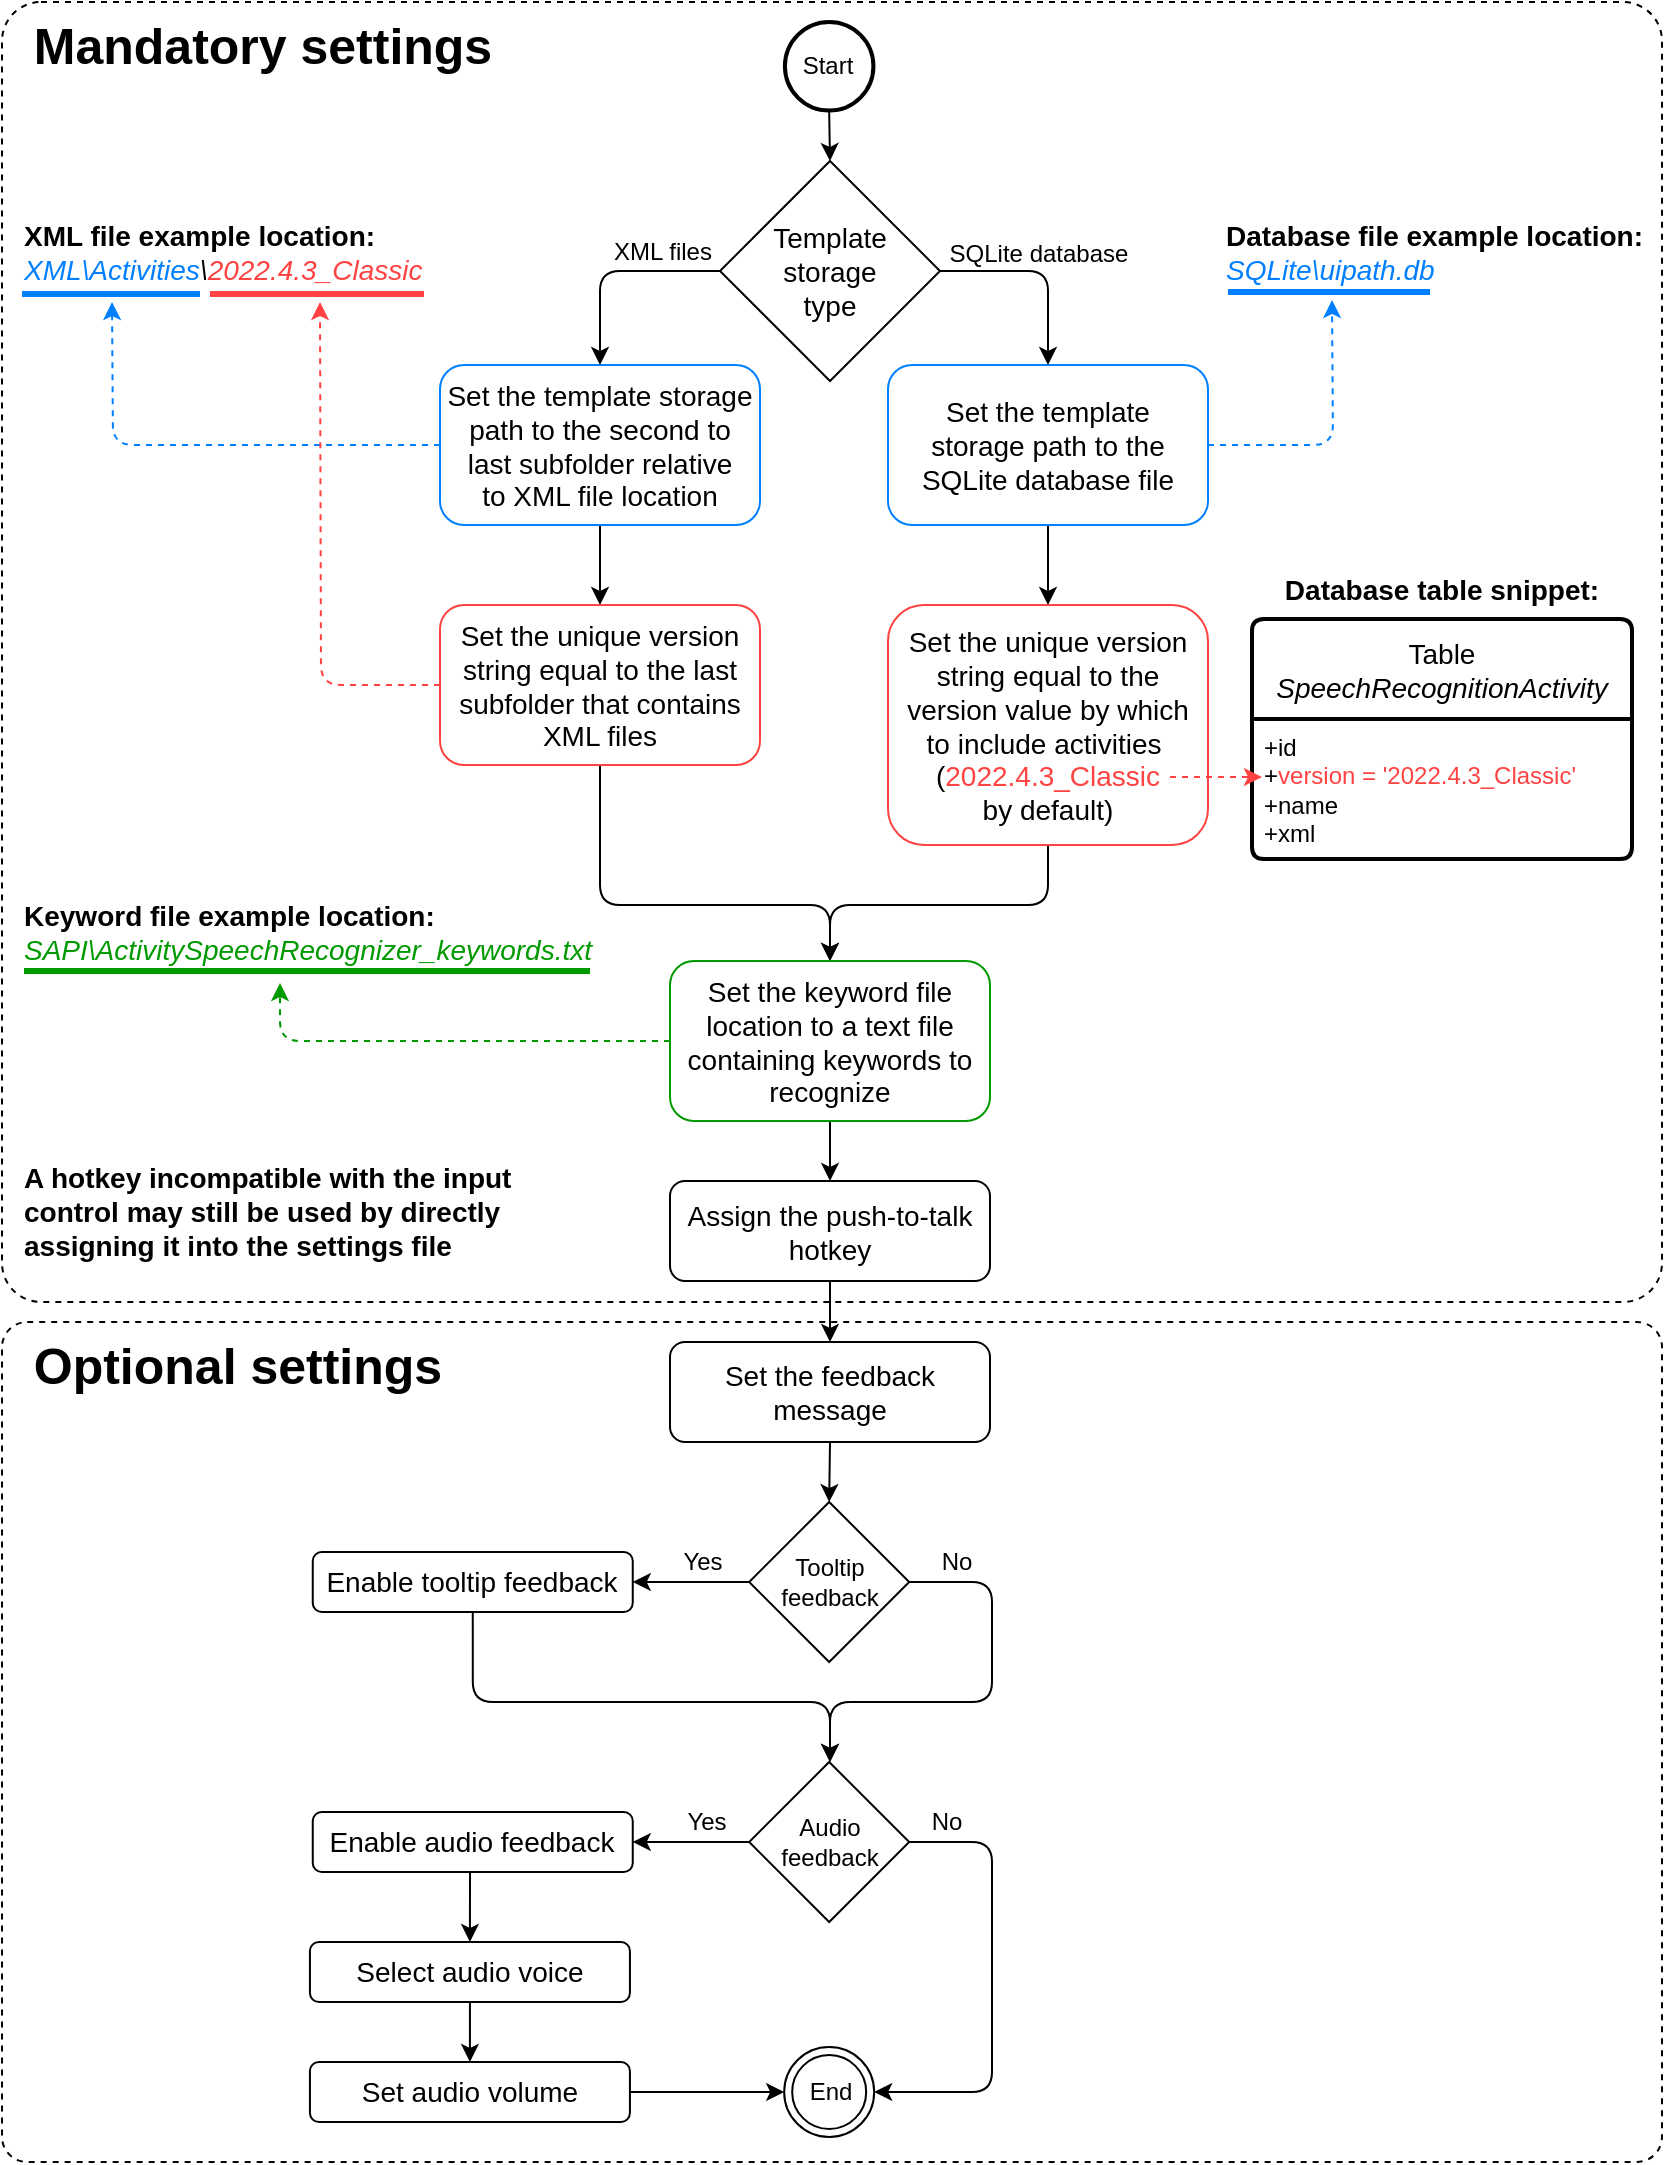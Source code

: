 <mxfile version="22.0.5" type="device">
  <diagram name="Page-1" id="nnDhoHrILFCJt2SpapRj">
    <mxGraphModel dx="1337" dy="775" grid="1" gridSize="10" guides="1" tooltips="1" connect="1" arrows="1" fold="1" page="1" pageScale="1" pageWidth="850" pageHeight="1100" math="0" shadow="0">
      <root>
        <mxCell id="0" />
        <mxCell id="1" parent="0" />
        <mxCell id="mooZ5fXwIFNH-imRUBVn-38" value="&lt;font style=&quot;font-size: 25px;&quot;&gt;&amp;nbsp; Optional settings&lt;/font&gt;" style="rounded=1;whiteSpace=wrap;html=1;fillColor=none;dashed=1;perimeterSpacing=0;glass=0;arcSize=3;strokeColor=#000000;align=left;imageVerticalAlign=middle;noLabel=0;verticalAlign=top;fontStyle=1" vertex="1" parent="1">
          <mxGeometry x="11" y="670" width="830" height="420" as="geometry" />
        </mxCell>
        <mxCell id="mooZ5fXwIFNH-imRUBVn-37" value="&lt;font style=&quot;font-size: 25px;&quot;&gt;&amp;nbsp; Mandatory settings&lt;/font&gt;" style="rounded=1;whiteSpace=wrap;html=1;fillColor=none;dashed=1;perimeterSpacing=0;glass=0;arcSize=3;strokeColor=#000000;align=left;imageVerticalAlign=middle;noLabel=0;verticalAlign=top;fontStyle=1" vertex="1" parent="1">
          <mxGeometry x="11" y="10" width="830" height="650" as="geometry" />
        </mxCell>
        <mxCell id="mooZ5fXwIFNH-imRUBVn-7" style="edgeStyle=orthogonalEdgeStyle;rounded=0;orthogonalLoop=1;jettySize=auto;html=1;exitX=0.5;exitY=1;exitDx=0;exitDy=0;entryX=0.5;entryY=0;entryDx=0;entryDy=0;" edge="1" parent="1" source="mooZ5fXwIFNH-imRUBVn-1" target="mooZ5fXwIFNH-imRUBVn-6">
          <mxGeometry relative="1" as="geometry" />
        </mxCell>
        <mxCell id="mooZ5fXwIFNH-imRUBVn-1" value="&lt;font style=&quot;font-size: 14px;&quot;&gt;Set the template storage path to the second to &lt;br&gt;last subfolder relative &lt;br&gt;to XML file location&lt;br&gt;&lt;/font&gt;" style="rounded=1;whiteSpace=wrap;html=1;strokeColor=#007FFF;" vertex="1" parent="1">
          <mxGeometry x="230" y="191.5" width="160" height="80" as="geometry" />
        </mxCell>
        <mxCell id="mooZ5fXwIFNH-imRUBVn-4" style="edgeStyle=orthogonalEdgeStyle;rounded=1;orthogonalLoop=1;jettySize=auto;html=1;exitX=0;exitY=0.5;exitDx=0;exitDy=0;entryX=0.5;entryY=0;entryDx=0;entryDy=0;" edge="1" parent="1" source="mooZ5fXwIFNH-imRUBVn-2" target="mooZ5fXwIFNH-imRUBVn-1">
          <mxGeometry relative="1" as="geometry" />
        </mxCell>
        <mxCell id="mooZ5fXwIFNH-imRUBVn-8" value="&lt;font style=&quot;font-size: 12px;&quot;&gt;XML files&lt;/font&gt;" style="edgeLabel;html=1;align=center;verticalAlign=middle;resizable=0;points=[];" vertex="1" connectable="0" parent="mooZ5fXwIFNH-imRUBVn-4">
          <mxGeometry x="-0.316" y="2" relative="1" as="geometry">
            <mxPoint x="7" y="-12" as="offset" />
          </mxGeometry>
        </mxCell>
        <mxCell id="mooZ5fXwIFNH-imRUBVn-2" value="&lt;font style=&quot;font-size: 14px;&quot;&gt;Template&lt;br&gt;storage&lt;br&gt;type&lt;/font&gt;" style="rhombus;whiteSpace=wrap;html=1;" vertex="1" parent="1">
          <mxGeometry x="370" y="89.5" width="110" height="110" as="geometry" />
        </mxCell>
        <mxCell id="mooZ5fXwIFNH-imRUBVn-25" style="edgeStyle=orthogonalEdgeStyle;rounded=0;orthogonalLoop=1;jettySize=auto;html=1;exitX=0.5;exitY=1;exitDx=0;exitDy=0;entryX=0.5;entryY=0;entryDx=0;entryDy=0;" edge="1" parent="1" source="mooZ5fXwIFNH-imRUBVn-3" target="mooZ5fXwIFNH-imRUBVn-21">
          <mxGeometry relative="1" as="geometry" />
        </mxCell>
        <mxCell id="mooZ5fXwIFNH-imRUBVn-3" value="&lt;font style=&quot;font-size: 14px;&quot;&gt;Set the template &lt;br&gt;storage path to the SQLite database file&lt;br&gt;&lt;/font&gt;" style="rounded=1;whiteSpace=wrap;html=1;strokeColor=#007FFF;" vertex="1" parent="1">
          <mxGeometry x="454" y="191.5" width="160" height="80" as="geometry" />
        </mxCell>
        <mxCell id="mooZ5fXwIFNH-imRUBVn-5" style="edgeStyle=orthogonalEdgeStyle;rounded=1;orthogonalLoop=1;jettySize=auto;html=1;exitX=1;exitY=0.5;exitDx=0;exitDy=0;entryX=0.5;entryY=0;entryDx=0;entryDy=0;" edge="1" parent="1" source="mooZ5fXwIFNH-imRUBVn-2" target="mooZ5fXwIFNH-imRUBVn-3">
          <mxGeometry relative="1" as="geometry">
            <mxPoint x="590" y="171.5" as="targetPoint" />
          </mxGeometry>
        </mxCell>
        <mxCell id="mooZ5fXwIFNH-imRUBVn-9" value="&lt;font style=&quot;font-size: 12px;&quot;&gt;SQLite database&lt;/font&gt;" style="edgeLabel;html=1;align=center;verticalAlign=middle;resizable=0;points=[];" vertex="1" connectable="0" parent="mooZ5fXwIFNH-imRUBVn-5">
          <mxGeometry x="-0.587" y="-2" relative="1" as="geometry">
            <mxPoint x="28" y="-11" as="offset" />
          </mxGeometry>
        </mxCell>
        <mxCell id="mooZ5fXwIFNH-imRUBVn-29" style="edgeStyle=orthogonalEdgeStyle;rounded=1;orthogonalLoop=1;jettySize=auto;html=1;exitX=0.5;exitY=1;exitDx=0;exitDy=0;entryX=0.5;entryY=0;entryDx=0;entryDy=0;" edge="1" parent="1" source="mooZ5fXwIFNH-imRUBVn-6" target="mooZ5fXwIFNH-imRUBVn-27">
          <mxGeometry relative="1" as="geometry">
            <Array as="points">
              <mxPoint x="310" y="461.5" />
              <mxPoint x="425" y="461.5" />
            </Array>
          </mxGeometry>
        </mxCell>
        <mxCell id="mooZ5fXwIFNH-imRUBVn-6" value="&lt;font style=&quot;font-size: 14px;&quot;&gt;Set the unique version &lt;br&gt;string equal to the last subfolder that contains XML files&lt;br&gt;&lt;/font&gt;" style="rounded=1;whiteSpace=wrap;html=1;strokeColor=#FF4242;" vertex="1" parent="1">
          <mxGeometry x="230" y="311.5" width="160" height="80" as="geometry" />
        </mxCell>
        <mxCell id="mooZ5fXwIFNH-imRUBVn-10" value="&lt;font style=&quot;font-size: 14px;&quot;&gt;&lt;b&gt;XML file example location:&lt;/b&gt;&lt;br&gt;&lt;i&gt;&lt;font color=&quot;#007fff&quot;&gt;XML\Activities&lt;/font&gt;\&lt;font color=&quot;#ff4242&quot;&gt;2022.4.3_Classic&lt;/font&gt;&lt;/i&gt;&lt;/font&gt;" style="text;html=1;strokeColor=none;fillColor=none;align=left;verticalAlign=middle;whiteSpace=wrap;rounded=0;labelPosition=center;verticalLabelPosition=middle;" vertex="1" parent="1">
          <mxGeometry x="20" y="120" width="180" height="30" as="geometry" />
        </mxCell>
        <mxCell id="mooZ5fXwIFNH-imRUBVn-14" value="" style="endArrow=none;html=1;strokeWidth=3;rounded=0;strokeColor=#007FFF;" edge="1" parent="1">
          <mxGeometry width="50" height="50" relative="1" as="geometry">
            <mxPoint x="21" y="156" as="sourcePoint" />
            <mxPoint x="110" y="156" as="targetPoint" />
          </mxGeometry>
        </mxCell>
        <mxCell id="mooZ5fXwIFNH-imRUBVn-15" value="" style="endArrow=none;html=1;strokeWidth=3;rounded=0;strokeColor=#FF4242;" edge="1" parent="1">
          <mxGeometry width="50" height="50" relative="1" as="geometry">
            <mxPoint x="115" y="156" as="sourcePoint" />
            <mxPoint x="222" y="156" as="targetPoint" />
          </mxGeometry>
        </mxCell>
        <mxCell id="mooZ5fXwIFNH-imRUBVn-16" value="" style="endArrow=classic;html=1;rounded=1;exitX=0;exitY=0.5;exitDx=0;exitDy=0;edgeStyle=orthogonalEdgeStyle;strokeColor=#007FFF;dashed=1;" edge="1" parent="1" source="mooZ5fXwIFNH-imRUBVn-1">
          <mxGeometry width="50" height="50" relative="1" as="geometry">
            <mxPoint x="322" y="229.5" as="sourcePoint" />
            <mxPoint x="66" y="160" as="targetPoint" />
          </mxGeometry>
        </mxCell>
        <mxCell id="mooZ5fXwIFNH-imRUBVn-17" value="" style="endArrow=classic;html=1;rounded=1;exitX=0;exitY=0.5;exitDx=0;exitDy=0;edgeStyle=orthogonalEdgeStyle;strokeColor=#FF4242;dashed=1;" edge="1" parent="1" source="mooZ5fXwIFNH-imRUBVn-6">
          <mxGeometry width="50" height="50" relative="1" as="geometry">
            <mxPoint x="232" y="219.5" as="sourcePoint" />
            <mxPoint x="170" y="160" as="targetPoint" />
          </mxGeometry>
        </mxCell>
        <mxCell id="mooZ5fXwIFNH-imRUBVn-18" value="&lt;font style=&quot;font-size: 14px;&quot;&gt;&lt;b&gt;Database file example location:&lt;/b&gt;&lt;br&gt;&lt;i&gt;&lt;font color=&quot;#007fff&quot;&gt;SQLite\uipath.db&lt;/font&gt;&lt;/i&gt;&lt;/font&gt;" style="text;html=1;strokeColor=none;fillColor=none;align=left;verticalAlign=middle;whiteSpace=wrap;rounded=0;labelPosition=center;verticalLabelPosition=middle;" vertex="1" parent="1">
          <mxGeometry x="621" y="120" width="220" height="30" as="geometry" />
        </mxCell>
        <mxCell id="mooZ5fXwIFNH-imRUBVn-19" value="" style="endArrow=classic;html=1;rounded=1;exitX=1;exitY=0.5;exitDx=0;exitDy=0;edgeStyle=orthogonalEdgeStyle;strokeColor=#007FFF;dashed=1;" edge="1" parent="1" source="mooZ5fXwIFNH-imRUBVn-3">
          <mxGeometry width="50" height="50" relative="1" as="geometry">
            <mxPoint x="210" y="219.5" as="sourcePoint" />
            <mxPoint x="676" y="159" as="targetPoint" />
          </mxGeometry>
        </mxCell>
        <mxCell id="mooZ5fXwIFNH-imRUBVn-20" value="" style="endArrow=none;html=1;strokeWidth=3;rounded=0;strokeColor=#007FFF;" edge="1" parent="1">
          <mxGeometry width="50" height="50" relative="1" as="geometry">
            <mxPoint x="624" y="155" as="sourcePoint" />
            <mxPoint x="725" y="155" as="targetPoint" />
          </mxGeometry>
        </mxCell>
        <mxCell id="mooZ5fXwIFNH-imRUBVn-30" style="edgeStyle=orthogonalEdgeStyle;rounded=1;orthogonalLoop=1;jettySize=auto;html=1;exitX=0.5;exitY=1;exitDx=0;exitDy=0;entryX=0.5;entryY=0;entryDx=0;entryDy=0;" edge="1" parent="1" source="mooZ5fXwIFNH-imRUBVn-21" target="mooZ5fXwIFNH-imRUBVn-27">
          <mxGeometry relative="1" as="geometry">
            <mxPoint x="400" y="479.5" as="targetPoint" />
            <Array as="points">
              <mxPoint x="534" y="461.5" />
              <mxPoint x="425" y="461.5" />
            </Array>
          </mxGeometry>
        </mxCell>
        <mxCell id="mooZ5fXwIFNH-imRUBVn-21" value="&lt;font style=&quot;font-size: 14px;&quot;&gt;Set the unique version &lt;br&gt;string equal to the &lt;br&gt;version value by which &lt;br&gt;to include activities&amp;nbsp;&lt;br&gt;(&lt;font color=&quot;#ff4242&quot;&gt;2022.4.3_Classic&lt;br&gt;&lt;/font&gt;by default)&lt;br&gt;&lt;/font&gt;" style="rounded=1;whiteSpace=wrap;html=1;strokeColor=#FF4242;" vertex="1" parent="1">
          <mxGeometry x="454" y="311.5" width="160" height="120" as="geometry" />
        </mxCell>
        <mxCell id="mooZ5fXwIFNH-imRUBVn-22" value="&lt;font style=&quot;font-size: 14px;&quot;&gt;&lt;b&gt;Database table snippet:&lt;/b&gt;&lt;br&gt;&lt;/font&gt;" style="text;html=1;strokeColor=none;fillColor=none;align=center;verticalAlign=middle;whiteSpace=wrap;rounded=0;labelPosition=center;verticalLabelPosition=middle;" vertex="1" parent="1">
          <mxGeometry x="621" y="288.5" width="220" height="30" as="geometry" />
        </mxCell>
        <mxCell id="mooZ5fXwIFNH-imRUBVn-23" value="Table&lt;br&gt;&lt;i&gt;SpeechRecognitionActivity&lt;/i&gt;" style="swimlane;childLayout=stackLayout;horizontal=1;startSize=50;horizontalStack=0;rounded=1;fontSize=14;fontStyle=0;strokeWidth=2;resizeParent=0;resizeLast=1;shadow=0;dashed=0;align=center;arcSize=4;whiteSpace=wrap;html=1;" vertex="1" parent="1">
          <mxGeometry x="636" y="318.5" width="190" height="120" as="geometry" />
        </mxCell>
        <mxCell id="mooZ5fXwIFNH-imRUBVn-24" value="+id&lt;br&gt;+&lt;font color=&quot;#ff4242&quot;&gt;version = &#39;2022.4.3_Classic&#39;&lt;/font&gt;&lt;br&gt;+name&lt;br&gt;+xml" style="align=left;strokeColor=none;fillColor=none;spacingLeft=4;fontSize=12;verticalAlign=top;resizable=0;rotatable=0;part=1;html=1;" vertex="1" parent="mooZ5fXwIFNH-imRUBVn-23">
          <mxGeometry y="50" width="190" height="70" as="geometry" />
        </mxCell>
        <mxCell id="mooZ5fXwIFNH-imRUBVn-26" value="" style="endArrow=classic;html=1;rounded=1;edgeStyle=orthogonalEdgeStyle;strokeColor=#FF4242;dashed=1;" edge="1" parent="1">
          <mxGeometry width="50" height="50" relative="1" as="geometry">
            <mxPoint x="595" y="397.5" as="sourcePoint" />
            <mxPoint x="641" y="397.5" as="targetPoint" />
          </mxGeometry>
        </mxCell>
        <mxCell id="mooZ5fXwIFNH-imRUBVn-35" style="edgeStyle=orthogonalEdgeStyle;rounded=0;orthogonalLoop=1;jettySize=auto;html=1;exitX=0.5;exitY=1;exitDx=0;exitDy=0;entryX=0.5;entryY=0;entryDx=0;entryDy=0;" edge="1" parent="1" source="mooZ5fXwIFNH-imRUBVn-27" target="mooZ5fXwIFNH-imRUBVn-34">
          <mxGeometry relative="1" as="geometry" />
        </mxCell>
        <mxCell id="mooZ5fXwIFNH-imRUBVn-27" value="&lt;font style=&quot;font-size: 14px;&quot;&gt;Set the keyword file location to a text file containing keywords to recognize&lt;br&gt;&lt;/font&gt;" style="rounded=1;whiteSpace=wrap;html=1;strokeColor=#009900;" vertex="1" parent="1">
          <mxGeometry x="345" y="489.5" width="160" height="80" as="geometry" />
        </mxCell>
        <mxCell id="mooZ5fXwIFNH-imRUBVn-28" value="&lt;font style=&quot;font-size: 14px;&quot;&gt;&lt;b style=&quot;font-size: 14px;&quot;&gt;Keyword file example location:&lt;/b&gt;&lt;br&gt;&lt;i style=&quot;&quot;&gt;&lt;font color=&quot;#009900&quot;&gt;&lt;font style=&quot;font-size: 14px;&quot;&gt;SAPI\&lt;/font&gt;ActivitySpeechRecognizer_keywords.txt&lt;/font&gt;&lt;/i&gt;&lt;/font&gt;" style="text;html=1;strokeColor=none;fillColor=none;align=left;verticalAlign=middle;whiteSpace=wrap;rounded=0;labelPosition=center;verticalLabelPosition=middle;textDirection=ltr;" vertex="1" parent="1">
          <mxGeometry x="20" y="459.5" width="200" height="30" as="geometry" />
        </mxCell>
        <mxCell id="mooZ5fXwIFNH-imRUBVn-31" value="" style="endArrow=none;html=1;strokeWidth=3;rounded=0;strokeColor=#009900;" edge="1" parent="1">
          <mxGeometry width="50" height="50" relative="1" as="geometry">
            <mxPoint x="22" y="494.5" as="sourcePoint" />
            <mxPoint x="305" y="494.5" as="targetPoint" />
          </mxGeometry>
        </mxCell>
        <mxCell id="mooZ5fXwIFNH-imRUBVn-33" value="" style="endArrow=classic;html=1;rounded=1;exitX=0;exitY=0.5;exitDx=0;exitDy=0;edgeStyle=orthogonalEdgeStyle;strokeColor=#009900;dashed=1;" edge="1" parent="1" source="mooZ5fXwIFNH-imRUBVn-27">
          <mxGeometry width="50" height="50" relative="1" as="geometry">
            <mxPoint x="210" y="329.5" as="sourcePoint" />
            <mxPoint x="150" y="500.5" as="targetPoint" />
            <Array as="points">
              <mxPoint x="150" y="529.5" />
            </Array>
          </mxGeometry>
        </mxCell>
        <mxCell id="mooZ5fXwIFNH-imRUBVn-40" style="edgeStyle=orthogonalEdgeStyle;rounded=0;orthogonalLoop=1;jettySize=auto;html=1;exitX=0.5;exitY=1;exitDx=0;exitDy=0;entryX=0.5;entryY=0;entryDx=0;entryDy=0;" edge="1" parent="1" source="mooZ5fXwIFNH-imRUBVn-34" target="mooZ5fXwIFNH-imRUBVn-39">
          <mxGeometry relative="1" as="geometry">
            <mxPoint x="400" y="710" as="targetPoint" />
          </mxGeometry>
        </mxCell>
        <mxCell id="mooZ5fXwIFNH-imRUBVn-34" value="&lt;font style=&quot;font-size: 14px;&quot;&gt;Assign the push-to-talk hotkey&lt;br&gt;&lt;/font&gt;" style="rounded=1;whiteSpace=wrap;html=1;strokeColor=#000000;" vertex="1" parent="1">
          <mxGeometry x="345" y="599.5" width="160" height="50" as="geometry" />
        </mxCell>
        <mxCell id="mooZ5fXwIFNH-imRUBVn-36" value="&lt;font style=&quot;font-size: 14px;&quot;&gt;&lt;b style=&quot;font-size: 14px;&quot;&gt;A hotkey incompatible with the input &lt;br&gt;control may still be used by directly &lt;br&gt;assigning it into the settings file&lt;/b&gt;&lt;br&gt;&lt;/font&gt;" style="text;html=1;strokeColor=none;fillColor=none;align=left;verticalAlign=middle;whiteSpace=wrap;rounded=0;labelPosition=center;verticalLabelPosition=middle;textDirection=ltr;rotation=0;" vertex="1" parent="1">
          <mxGeometry x="20" y="579.5" width="270" height="70" as="geometry" />
        </mxCell>
        <mxCell id="mooZ5fXwIFNH-imRUBVn-42" style="edgeStyle=orthogonalEdgeStyle;rounded=0;orthogonalLoop=1;jettySize=auto;html=1;exitX=0.5;exitY=1;exitDx=0;exitDy=0;entryX=0.5;entryY=0;entryDx=0;entryDy=0;" edge="1" parent="1" source="mooZ5fXwIFNH-imRUBVn-39" target="mooZ5fXwIFNH-imRUBVn-46">
          <mxGeometry relative="1" as="geometry" />
        </mxCell>
        <mxCell id="mooZ5fXwIFNH-imRUBVn-39" value="&lt;font style=&quot;font-size: 14px;&quot;&gt;Set the feedback message&lt;br&gt;&lt;/font&gt;" style="rounded=1;whiteSpace=wrap;html=1;strokeColor=#000000;" vertex="1" parent="1">
          <mxGeometry x="345" y="680" width="160" height="50" as="geometry" />
        </mxCell>
        <mxCell id="mooZ5fXwIFNH-imRUBVn-44" style="edgeStyle=orthogonalEdgeStyle;rounded=1;orthogonalLoop=1;jettySize=auto;html=1;exitX=0.5;exitY=1;exitDx=0;exitDy=0;entryX=0.5;entryY=0;entryDx=0;entryDy=0;" edge="1" parent="1" source="mooZ5fXwIFNH-imRUBVn-41" target="mooZ5fXwIFNH-imRUBVn-49">
          <mxGeometry relative="1" as="geometry">
            <Array as="points">
              <mxPoint x="246" y="860" />
              <mxPoint x="425" y="860" />
              <mxPoint x="425" y="890" />
            </Array>
          </mxGeometry>
        </mxCell>
        <mxCell id="mooZ5fXwIFNH-imRUBVn-41" value="&lt;font style=&quot;font-size: 14px;&quot;&gt;Enable tooltip feedback&lt;br&gt;&lt;/font&gt;" style="rounded=1;whiteSpace=wrap;html=1;strokeColor=#000000;" vertex="1" parent="1">
          <mxGeometry x="166.38" y="785" width="160" height="30" as="geometry" />
        </mxCell>
        <mxCell id="mooZ5fXwIFNH-imRUBVn-55" style="edgeStyle=orthogonalEdgeStyle;rounded=0;orthogonalLoop=1;jettySize=auto;html=1;exitX=0.5;exitY=1;exitDx=0;exitDy=0;entryX=0.5;entryY=0;entryDx=0;entryDy=0;" edge="1" parent="1" source="mooZ5fXwIFNH-imRUBVn-43" target="mooZ5fXwIFNH-imRUBVn-54">
          <mxGeometry relative="1" as="geometry" />
        </mxCell>
        <mxCell id="mooZ5fXwIFNH-imRUBVn-43" value="&lt;font style=&quot;font-size: 14px;&quot;&gt;Enable audio feedback&lt;br&gt;&lt;/font&gt;" style="rounded=1;whiteSpace=wrap;html=1;strokeColor=#000000;" vertex="1" parent="1">
          <mxGeometry x="166.38" y="915" width="160" height="30" as="geometry" />
        </mxCell>
        <mxCell id="mooZ5fXwIFNH-imRUBVn-47" style="edgeStyle=orthogonalEdgeStyle;rounded=0;orthogonalLoop=1;jettySize=auto;html=1;exitX=0;exitY=0.5;exitDx=0;exitDy=0;entryX=1;entryY=0.5;entryDx=0;entryDy=0;" edge="1" parent="1" source="mooZ5fXwIFNH-imRUBVn-46" target="mooZ5fXwIFNH-imRUBVn-41">
          <mxGeometry relative="1" as="geometry" />
        </mxCell>
        <mxCell id="mooZ5fXwIFNH-imRUBVn-48" value="&lt;font style=&quot;font-size: 12px;&quot;&gt;Yes&lt;/font&gt;" style="edgeLabel;html=1;align=center;verticalAlign=middle;resizable=0;points=[];" vertex="1" connectable="0" parent="mooZ5fXwIFNH-imRUBVn-47">
          <mxGeometry x="-0.186" y="1" relative="1" as="geometry">
            <mxPoint y="-11" as="offset" />
          </mxGeometry>
        </mxCell>
        <mxCell id="mooZ5fXwIFNH-imRUBVn-50" style="edgeStyle=orthogonalEdgeStyle;rounded=1;orthogonalLoop=1;jettySize=auto;html=1;exitX=1;exitY=0.5;exitDx=0;exitDy=0;entryX=0.5;entryY=0;entryDx=0;entryDy=0;" edge="1" parent="1" source="mooZ5fXwIFNH-imRUBVn-46" target="mooZ5fXwIFNH-imRUBVn-49">
          <mxGeometry relative="1" as="geometry">
            <Array as="points">
              <mxPoint x="506" y="800" />
              <mxPoint x="506" y="860" />
              <mxPoint x="425" y="860" />
              <mxPoint x="425" y="890" />
            </Array>
          </mxGeometry>
        </mxCell>
        <mxCell id="mooZ5fXwIFNH-imRUBVn-51" value="&lt;font style=&quot;font-size: 12px;&quot;&gt;No&lt;/font&gt;" style="edgeLabel;html=1;align=center;verticalAlign=middle;resizable=0;points=[];" vertex="1" connectable="0" parent="mooZ5fXwIFNH-imRUBVn-50">
          <mxGeometry x="-0.699" y="-1" relative="1" as="geometry">
            <mxPoint x="-9" y="-11" as="offset" />
          </mxGeometry>
        </mxCell>
        <mxCell id="mooZ5fXwIFNH-imRUBVn-46" value="Tooltip feedback" style="rhombus;whiteSpace=wrap;html=1;" vertex="1" parent="1">
          <mxGeometry x="384.59" y="760" width="80" height="80" as="geometry" />
        </mxCell>
        <mxCell id="mooZ5fXwIFNH-imRUBVn-52" style="edgeStyle=orthogonalEdgeStyle;rounded=0;orthogonalLoop=1;jettySize=auto;html=1;exitX=0;exitY=0.5;exitDx=0;exitDy=0;entryX=1;entryY=0.5;entryDx=0;entryDy=0;" edge="1" parent="1" source="mooZ5fXwIFNH-imRUBVn-49" target="mooZ5fXwIFNH-imRUBVn-43">
          <mxGeometry relative="1" as="geometry" />
        </mxCell>
        <mxCell id="mooZ5fXwIFNH-imRUBVn-53" value="&lt;font style=&quot;font-size: 12px;&quot;&gt;Yes&lt;/font&gt;" style="edgeLabel;html=1;align=center;verticalAlign=middle;resizable=0;points=[];" vertex="1" connectable="0" parent="mooZ5fXwIFNH-imRUBVn-52">
          <mxGeometry x="-0.244" y="-1" relative="1" as="geometry">
            <mxPoint y="-9" as="offset" />
          </mxGeometry>
        </mxCell>
        <mxCell id="mooZ5fXwIFNH-imRUBVn-60" style="edgeStyle=orthogonalEdgeStyle;rounded=1;orthogonalLoop=1;jettySize=auto;html=1;exitX=1;exitY=0.5;exitDx=0;exitDy=0;entryX=1;entryY=0.5;entryDx=0;entryDy=0;" edge="1" parent="1" source="mooZ5fXwIFNH-imRUBVn-49" target="mooZ5fXwIFNH-imRUBVn-58">
          <mxGeometry relative="1" as="geometry">
            <Array as="points">
              <mxPoint x="506" y="930" />
              <mxPoint x="506" y="1055" />
            </Array>
          </mxGeometry>
        </mxCell>
        <mxCell id="mooZ5fXwIFNH-imRUBVn-61" value="&lt;font style=&quot;font-size: 12px;&quot;&gt;No&lt;/font&gt;" style="edgeLabel;html=1;align=center;verticalAlign=middle;resizable=0;points=[];" vertex="1" connectable="0" parent="mooZ5fXwIFNH-imRUBVn-60">
          <mxGeometry x="-0.829" y="-1" relative="1" as="geometry">
            <mxPoint x="-1" y="-11" as="offset" />
          </mxGeometry>
        </mxCell>
        <mxCell id="mooZ5fXwIFNH-imRUBVn-49" value="Audio feedback" style="rhombus;whiteSpace=wrap;html=1;" vertex="1" parent="1">
          <mxGeometry x="384.59" y="890" width="80" height="80" as="geometry" />
        </mxCell>
        <mxCell id="mooZ5fXwIFNH-imRUBVn-57" style="edgeStyle=orthogonalEdgeStyle;rounded=0;orthogonalLoop=1;jettySize=auto;html=1;exitX=0.5;exitY=1;exitDx=0;exitDy=0;entryX=0.5;entryY=0;entryDx=0;entryDy=0;" edge="1" parent="1" source="mooZ5fXwIFNH-imRUBVn-54" target="mooZ5fXwIFNH-imRUBVn-56">
          <mxGeometry relative="1" as="geometry" />
        </mxCell>
        <mxCell id="mooZ5fXwIFNH-imRUBVn-54" value="&lt;font style=&quot;font-size: 14px;&quot;&gt;Select audio voice&lt;br&gt;&lt;/font&gt;" style="rounded=1;whiteSpace=wrap;html=1;strokeColor=#000000;" vertex="1" parent="1">
          <mxGeometry x="164.96" y="980" width="160" height="30" as="geometry" />
        </mxCell>
        <mxCell id="mooZ5fXwIFNH-imRUBVn-59" style="edgeStyle=orthogonalEdgeStyle;rounded=0;orthogonalLoop=1;jettySize=auto;html=1;exitX=1;exitY=0.5;exitDx=0;exitDy=0;entryX=0;entryY=0.5;entryDx=0;entryDy=0;" edge="1" parent="1" source="mooZ5fXwIFNH-imRUBVn-56" target="mooZ5fXwIFNH-imRUBVn-58">
          <mxGeometry relative="1" as="geometry" />
        </mxCell>
        <mxCell id="mooZ5fXwIFNH-imRUBVn-56" value="&lt;font style=&quot;font-size: 14px;&quot;&gt;Set audio volume&lt;br&gt;&lt;/font&gt;" style="rounded=1;whiteSpace=wrap;html=1;strokeColor=#000000;" vertex="1" parent="1">
          <mxGeometry x="164.96" y="1040" width="160" height="30" as="geometry" />
        </mxCell>
        <mxCell id="mooZ5fXwIFNH-imRUBVn-58" value="End" style="ellipse;html=1;shape=endState;fillColor=none;strokeColor=#000000;" vertex="1" parent="1">
          <mxGeometry x="402.09" y="1032.5" width="45" height="45" as="geometry" />
        </mxCell>
        <mxCell id="mooZ5fXwIFNH-imRUBVn-64" style="edgeStyle=orthogonalEdgeStyle;rounded=0;orthogonalLoop=1;jettySize=auto;html=1;exitX=0.5;exitY=1;exitDx=0;exitDy=0;exitPerimeter=0;entryX=0.5;entryY=0;entryDx=0;entryDy=0;" edge="1" parent="1" source="mooZ5fXwIFNH-imRUBVn-62" target="mooZ5fXwIFNH-imRUBVn-2">
          <mxGeometry relative="1" as="geometry" />
        </mxCell>
        <mxCell id="mooZ5fXwIFNH-imRUBVn-62" value="Start" style="strokeWidth=2;html=1;shape=mxgraph.flowchart.start_2;whiteSpace=wrap;" vertex="1" parent="1">
          <mxGeometry x="402.46" y="20" width="44.25" height="44.25" as="geometry" />
        </mxCell>
      </root>
    </mxGraphModel>
  </diagram>
</mxfile>
